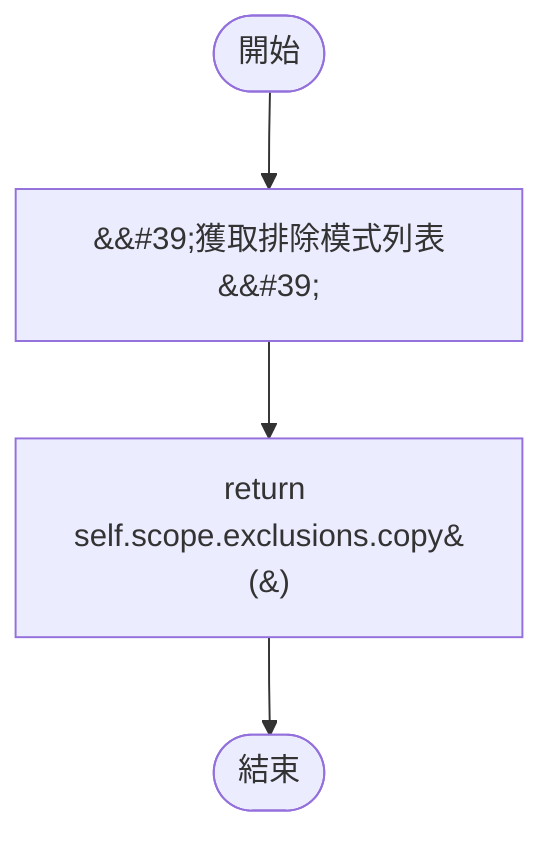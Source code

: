 flowchart TB
    n1([開始])
    n2([結束])
    n3[&amp;&#35;39;獲取排除模式列表&amp;&#35;39;]
    n4[return self.scope.exclusions.copy&#40;&#41;]
    n1 --> n3
    n3 --> n4
    n4 --> n2